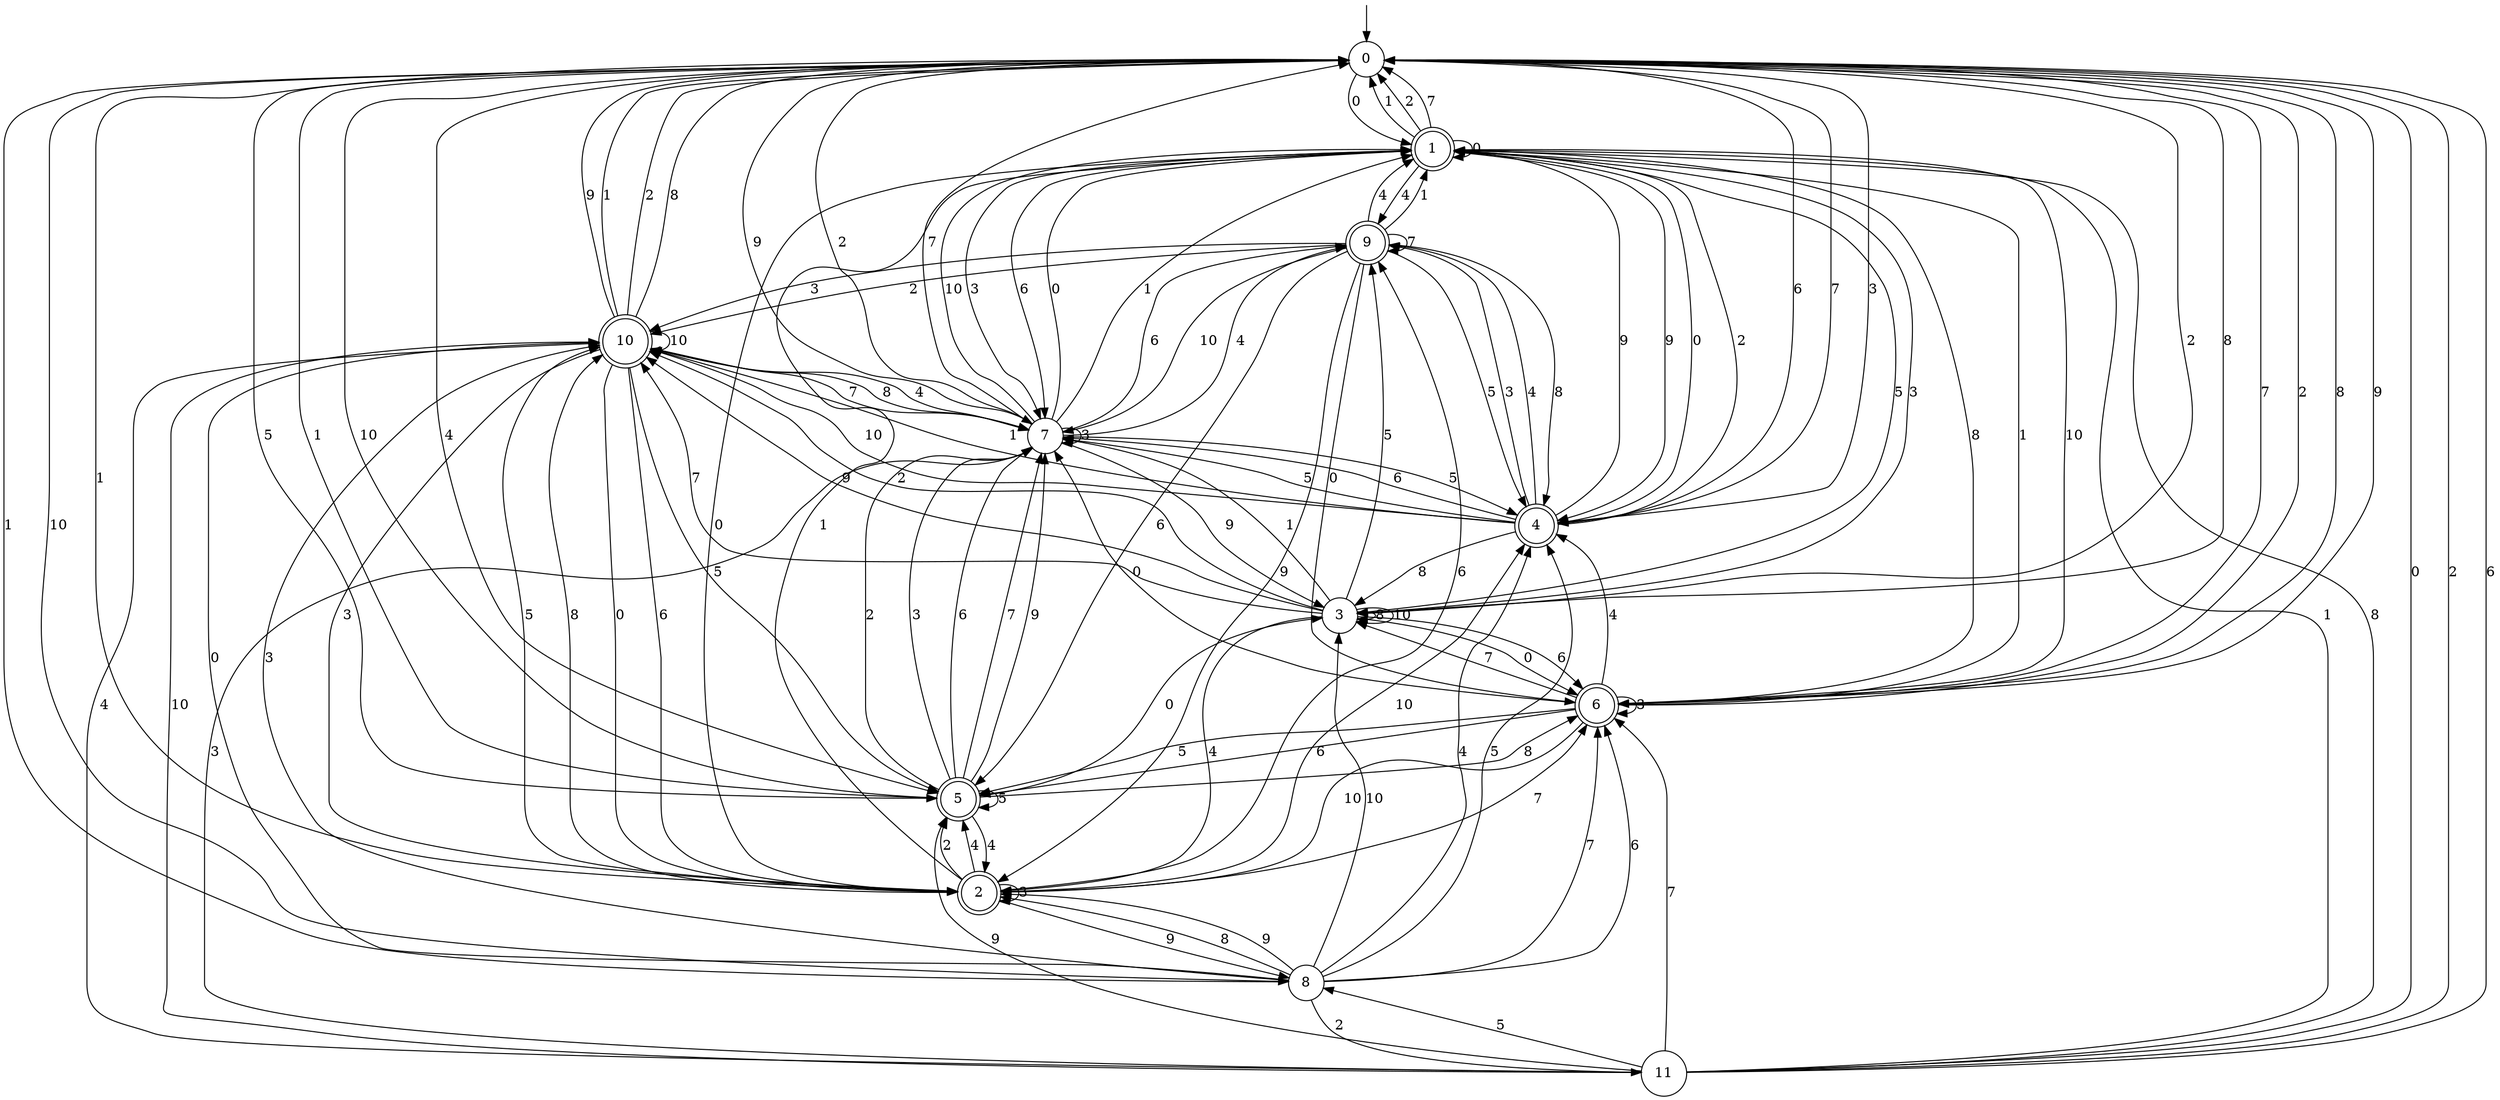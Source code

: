 digraph g {

	s0 [shape="circle" label="0"];
	s1 [shape="doublecircle" label="1"];
	s2 [shape="doublecircle" label="2"];
	s3 [shape="circle" label="3"];
	s4 [shape="doublecircle" label="4"];
	s5 [shape="doublecircle" label="5"];
	s6 [shape="doublecircle" label="6"];
	s7 [shape="circle" label="7"];
	s8 [shape="circle" label="8"];
	s9 [shape="doublecircle" label="9"];
	s10 [shape="doublecircle" label="10"];
	s11 [shape="circle" label="11"];
	s0 -> s1 [label="0"];
	s0 -> s2 [label="1"];
	s0 -> s3 [label="2"];
	s0 -> s4 [label="3"];
	s0 -> s5 [label="4"];
	s0 -> s5 [label="5"];
	s0 -> s4 [label="6"];
	s0 -> s6 [label="7"];
	s0 -> s3 [label="8"];
	s0 -> s7 [label="9"];
	s0 -> s8 [label="10"];
	s1 -> s1 [label="0"];
	s1 -> s0 [label="1"];
	s1 -> s0 [label="2"];
	s1 -> s7 [label="3"];
	s1 -> s9 [label="4"];
	s1 -> s3 [label="5"];
	s1 -> s7 [label="6"];
	s1 -> s0 [label="7"];
	s1 -> s6 [label="8"];
	s1 -> s4 [label="9"];
	s1 -> s6 [label="10"];
	s2 -> s1 [label="0"];
	s2 -> s1 [label="1"];
	s2 -> s5 [label="2"];
	s2 -> s2 [label="3"];
	s2 -> s5 [label="4"];
	s2 -> s10 [label="5"];
	s2 -> s9 [label="6"];
	s2 -> s6 [label="7"];
	s2 -> s10 [label="8"];
	s2 -> s8 [label="9"];
	s2 -> s4 [label="10"];
	s3 -> s6 [label="0"];
	s3 -> s7 [label="1"];
	s3 -> s10 [label="2"];
	s3 -> s1 [label="3"];
	s3 -> s2 [label="4"];
	s3 -> s9 [label="5"];
	s3 -> s6 [label="6"];
	s3 -> s10 [label="7"];
	s3 -> s3 [label="8"];
	s3 -> s10 [label="9"];
	s3 -> s3 [label="10"];
	s4 -> s1 [label="0"];
	s4 -> s10 [label="1"];
	s4 -> s1 [label="2"];
	s4 -> s9 [label="3"];
	s4 -> s9 [label="4"];
	s4 -> s7 [label="5"];
	s4 -> s7 [label="6"];
	s4 -> s0 [label="7"];
	s4 -> s3 [label="8"];
	s4 -> s1 [label="9"];
	s4 -> s10 [label="10"];
	s5 -> s3 [label="0"];
	s5 -> s0 [label="1"];
	s5 -> s7 [label="2"];
	s5 -> s7 [label="3"];
	s5 -> s2 [label="4"];
	s5 -> s5 [label="5"];
	s5 -> s7 [label="6"];
	s5 -> s7 [label="7"];
	s5 -> s6 [label="8"];
	s5 -> s7 [label="9"];
	s5 -> s0 [label="10"];
	s6 -> s7 [label="0"];
	s6 -> s1 [label="1"];
	s6 -> s0 [label="2"];
	s6 -> s6 [label="3"];
	s6 -> s4 [label="4"];
	s6 -> s5 [label="5"];
	s6 -> s5 [label="6"];
	s6 -> s3 [label="7"];
	s6 -> s0 [label="8"];
	s6 -> s0 [label="9"];
	s6 -> s2 [label="10"];
	s7 -> s1 [label="0"];
	s7 -> s1 [label="1"];
	s7 -> s0 [label="2"];
	s7 -> s7 [label="3"];
	s7 -> s9 [label="4"];
	s7 -> s4 [label="5"];
	s7 -> s9 [label="6"];
	s7 -> s0 [label="7"];
	s7 -> s10 [label="8"];
	s7 -> s3 [label="9"];
	s7 -> s1 [label="10"];
	s8 -> s10 [label="0"];
	s8 -> s0 [label="1"];
	s8 -> s11 [label="2"];
	s8 -> s10 [label="3"];
	s8 -> s4 [label="4"];
	s8 -> s4 [label="5"];
	s8 -> s6 [label="6"];
	s8 -> s6 [label="7"];
	s8 -> s2 [label="8"];
	s8 -> s2 [label="9"];
	s8 -> s3 [label="10"];
	s9 -> s6 [label="0"];
	s9 -> s1 [label="1"];
	s9 -> s10 [label="2"];
	s9 -> s10 [label="3"];
	s9 -> s1 [label="4"];
	s9 -> s4 [label="5"];
	s9 -> s5 [label="6"];
	s9 -> s9 [label="7"];
	s9 -> s4 [label="8"];
	s9 -> s2 [label="9"];
	s9 -> s7 [label="10"];
	s10 -> s2 [label="0"];
	s10 -> s0 [label="1"];
	s10 -> s0 [label="2"];
	s10 -> s2 [label="3"];
	s10 -> s7 [label="4"];
	s10 -> s5 [label="5"];
	s10 -> s2 [label="6"];
	s10 -> s7 [label="7"];
	s10 -> s0 [label="8"];
	s10 -> s0 [label="9"];
	s10 -> s10 [label="10"];
	s11 -> s0 [label="0"];
	s11 -> s1 [label="1"];
	s11 -> s0 [label="2"];
	s11 -> s7 [label="3"];
	s11 -> s10 [label="4"];
	s11 -> s8 [label="5"];
	s11 -> s0 [label="6"];
	s11 -> s6 [label="7"];
	s11 -> s1 [label="8"];
	s11 -> s5 [label="9"];
	s11 -> s10 [label="10"];

__start0 [label="" shape="none" width="0" height="0"];
__start0 -> s0;

}
